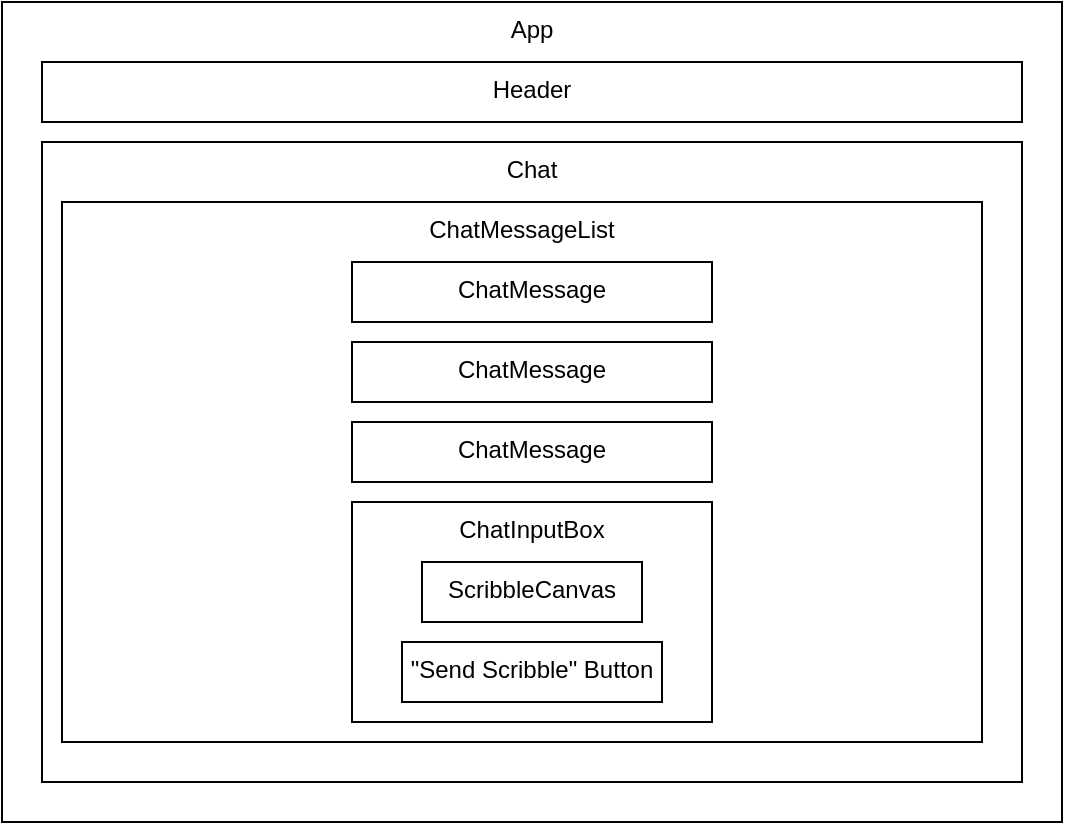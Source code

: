 <mxfile version="15.0.4" type="device"><diagram id="YkTlP29irU9c5rKwnF1W" name="Page-1"><mxGraphModel dx="1038" dy="579" grid="1" gridSize="10" guides="1" tooltips="1" connect="1" arrows="1" fold="1" page="1" pageScale="1" pageWidth="850" pageHeight="1100" math="0" shadow="0"><root><mxCell id="0"/><mxCell id="1" parent="0"/><mxCell id="fRN2gjZIy-dlMwwRvQaR-1" value="App" style="rounded=0;whiteSpace=wrap;html=1;verticalAlign=top;" vertex="1" parent="1"><mxGeometry x="170" y="100" width="530" height="410" as="geometry"/></mxCell><mxCell id="fRN2gjZIy-dlMwwRvQaR-2" value="Header&lt;br&gt;" style="rounded=0;whiteSpace=wrap;html=1;verticalAlign=top;" vertex="1" parent="1"><mxGeometry x="190" y="130" width="490" height="30" as="geometry"/></mxCell><mxCell id="fRN2gjZIy-dlMwwRvQaR-3" value="Chat&lt;br&gt;" style="rounded=0;whiteSpace=wrap;html=1;verticalAlign=top;" vertex="1" parent="1"><mxGeometry x="190" y="170" width="490" height="320" as="geometry"/></mxCell><mxCell id="fRN2gjZIy-dlMwwRvQaR-4" value="ChatMessageList" style="rounded=0;whiteSpace=wrap;html=1;verticalAlign=top;" vertex="1" parent="1"><mxGeometry x="200" y="200" width="460" height="270" as="geometry"/></mxCell><mxCell id="fRN2gjZIy-dlMwwRvQaR-5" value="ChatMessage&lt;br&gt;" style="rounded=0;whiteSpace=wrap;html=1;verticalAlign=top;" vertex="1" parent="1"><mxGeometry x="345" y="230" width="180" height="30" as="geometry"/></mxCell><mxCell id="fRN2gjZIy-dlMwwRvQaR-6" value="ChatMessage&lt;br&gt;" style="rounded=0;whiteSpace=wrap;html=1;verticalAlign=top;" vertex="1" parent="1"><mxGeometry x="345" y="270" width="180" height="30" as="geometry"/></mxCell><mxCell id="fRN2gjZIy-dlMwwRvQaR-7" value="ChatMessage&lt;br&gt;" style="rounded=0;whiteSpace=wrap;html=1;verticalAlign=top;" vertex="1" parent="1"><mxGeometry x="345" y="310" width="180" height="30" as="geometry"/></mxCell><mxCell id="fRN2gjZIy-dlMwwRvQaR-9" value="ChatInputBox" style="rounded=0;whiteSpace=wrap;html=1;verticalAlign=top;" vertex="1" parent="1"><mxGeometry x="345" y="350" width="180" height="110" as="geometry"/></mxCell><mxCell id="fRN2gjZIy-dlMwwRvQaR-10" value="ScribbleCanvas&lt;br&gt;" style="rounded=0;whiteSpace=wrap;html=1;verticalAlign=top;" vertex="1" parent="1"><mxGeometry x="380" y="380" width="110" height="30" as="geometry"/></mxCell><mxCell id="fRN2gjZIy-dlMwwRvQaR-12" value="&quot;Send Scribble&quot; Button" style="rounded=0;whiteSpace=wrap;html=1;verticalAlign=top;" vertex="1" parent="1"><mxGeometry x="370" y="420" width="130" height="30" as="geometry"/></mxCell></root></mxGraphModel></diagram></mxfile>